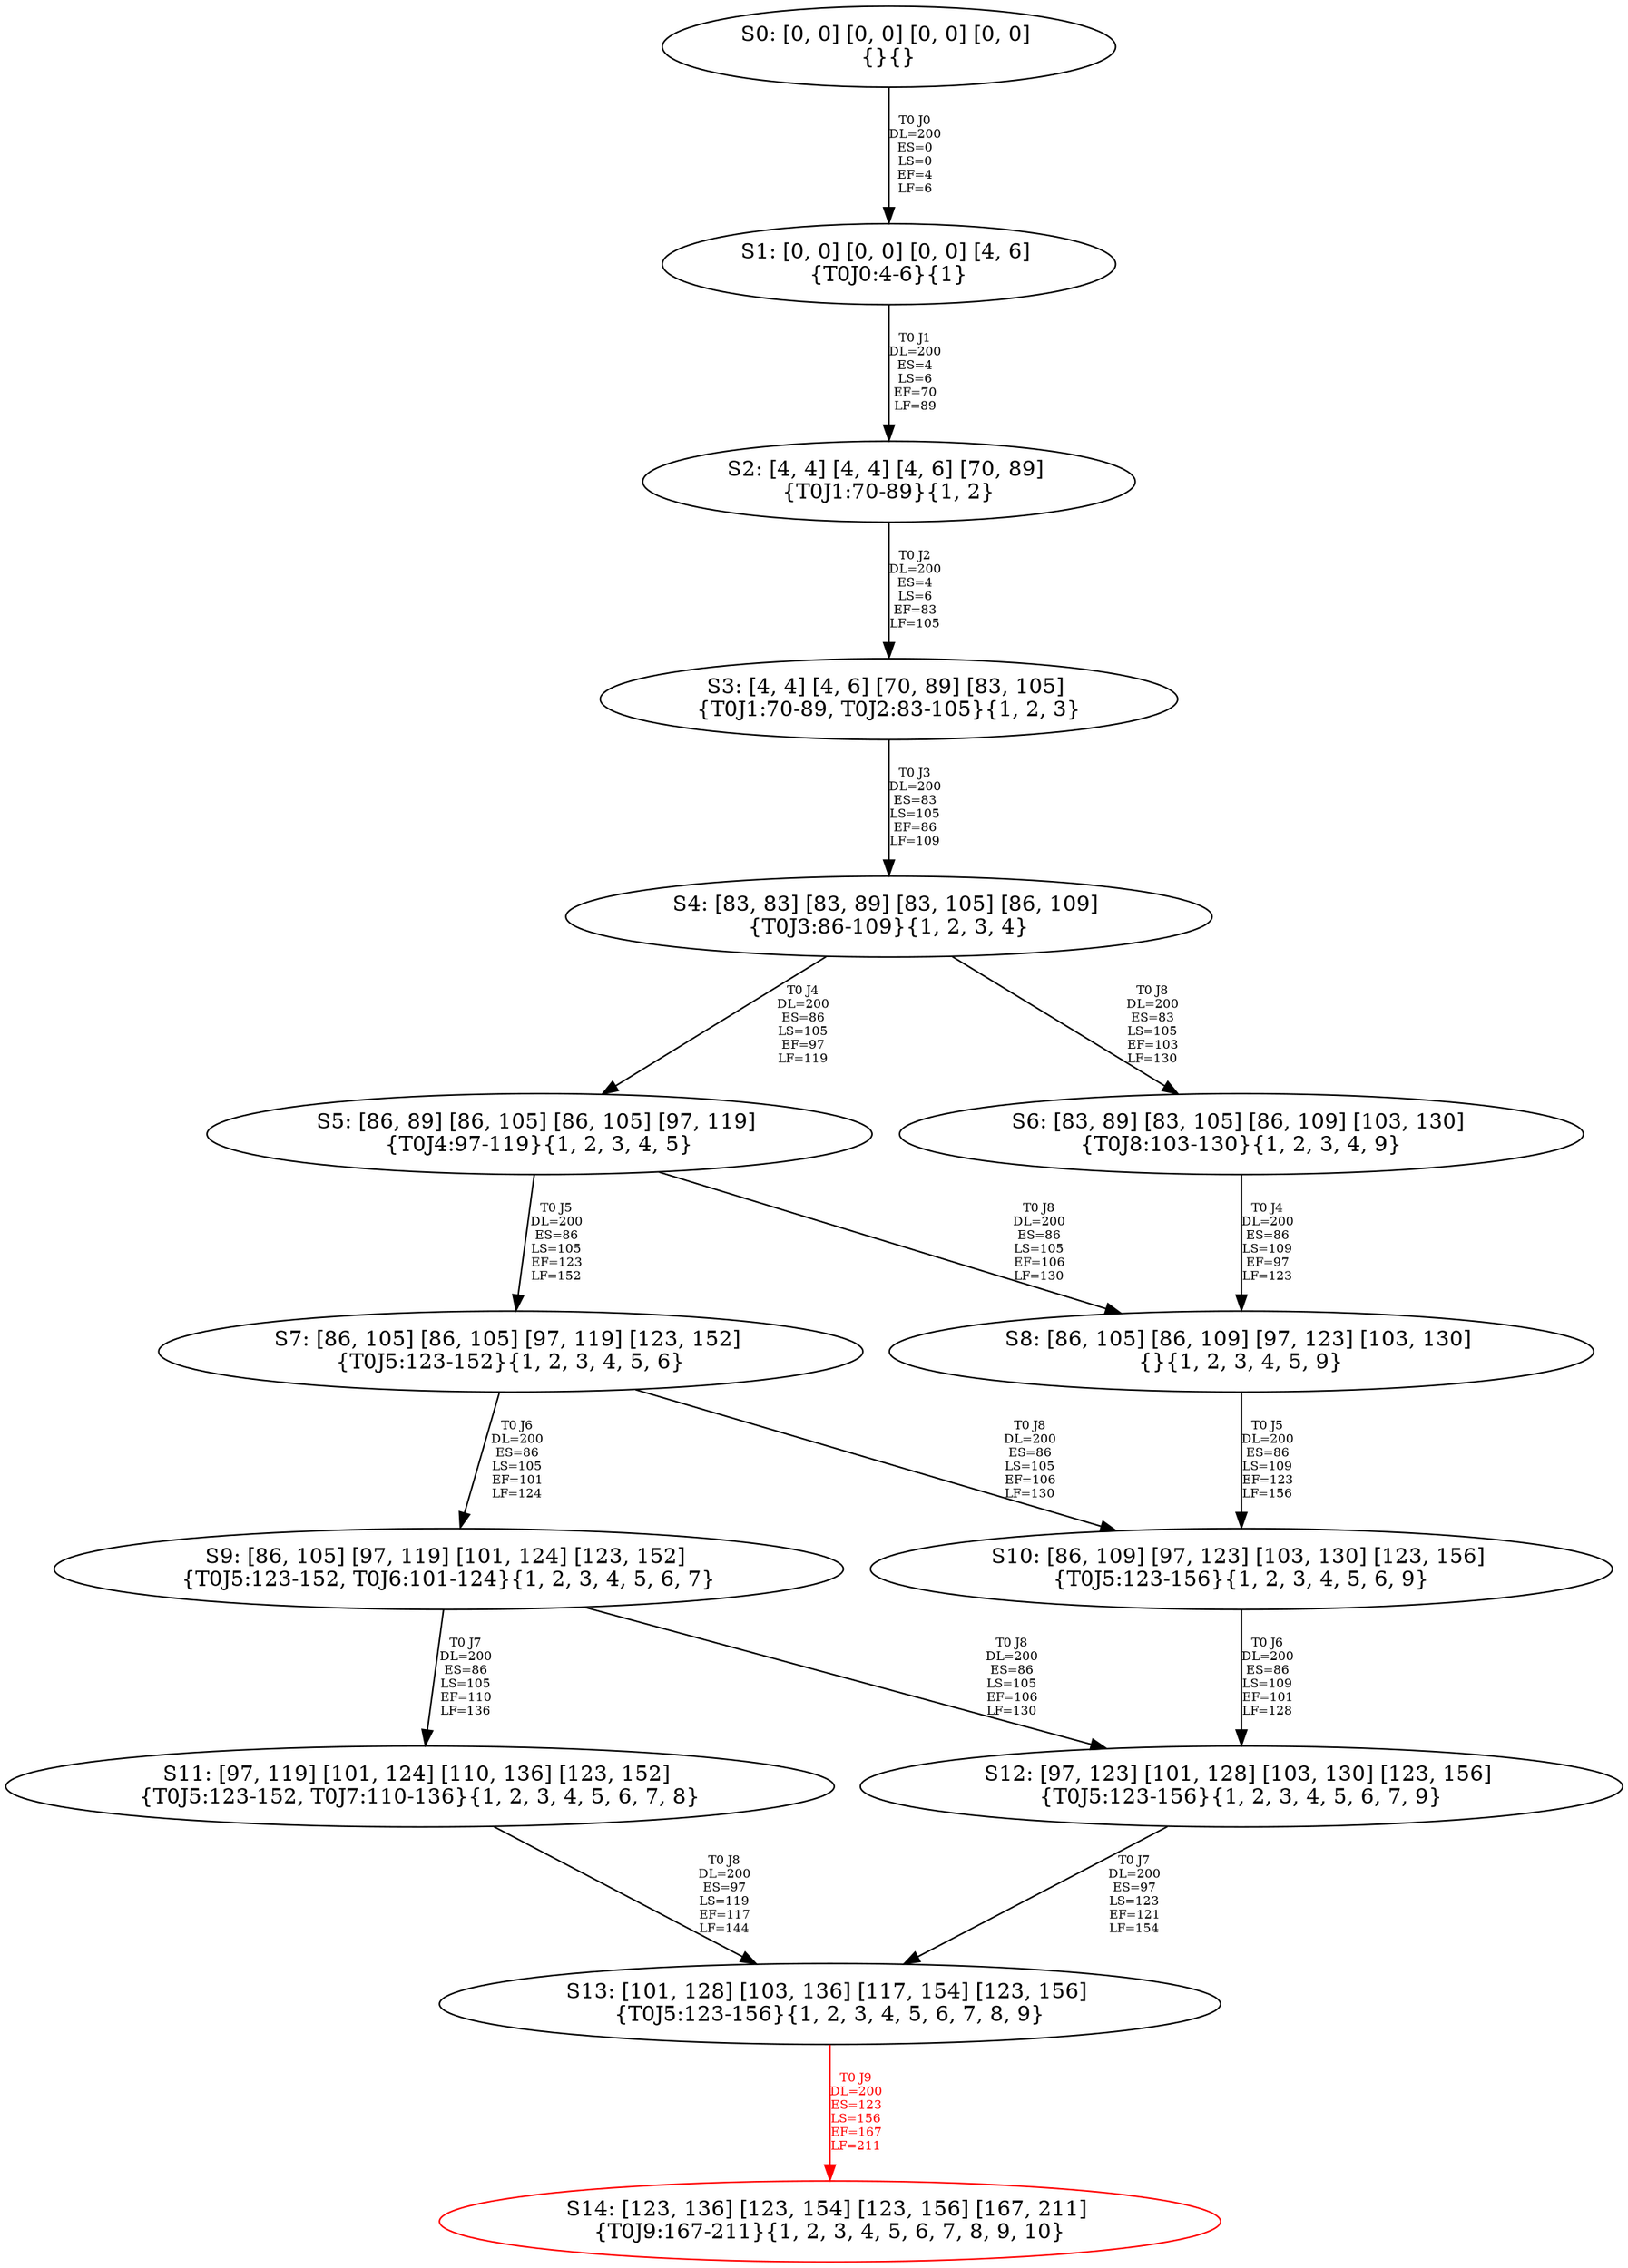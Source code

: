 digraph {
	S0[label="S0: [0, 0] [0, 0] [0, 0] [0, 0] \n{}{}"];
	S1[label="S1: [0, 0] [0, 0] [0, 0] [4, 6] \n{T0J0:4-6}{1}"];
	S2[label="S2: [4, 4] [4, 4] [4, 6] [70, 89] \n{T0J1:70-89}{1, 2}"];
	S3[label="S3: [4, 4] [4, 6] [70, 89] [83, 105] \n{T0J1:70-89, T0J2:83-105}{1, 2, 3}"];
	S4[label="S4: [83, 83] [83, 89] [83, 105] [86, 109] \n{T0J3:86-109}{1, 2, 3, 4}"];
	S5[label="S5: [86, 89] [86, 105] [86, 105] [97, 119] \n{T0J4:97-119}{1, 2, 3, 4, 5}"];
	S6[label="S6: [83, 89] [83, 105] [86, 109] [103, 130] \n{T0J8:103-130}{1, 2, 3, 4, 9}"];
	S7[label="S7: [86, 105] [86, 105] [97, 119] [123, 152] \n{T0J5:123-152}{1, 2, 3, 4, 5, 6}"];
	S8[label="S8: [86, 105] [86, 109] [97, 123] [103, 130] \n{}{1, 2, 3, 4, 5, 9}"];
	S9[label="S9: [86, 105] [97, 119] [101, 124] [123, 152] \n{T0J5:123-152, T0J6:101-124}{1, 2, 3, 4, 5, 6, 7}"];
	S10[label="S10: [86, 109] [97, 123] [103, 130] [123, 156] \n{T0J5:123-156}{1, 2, 3, 4, 5, 6, 9}"];
	S11[label="S11: [97, 119] [101, 124] [110, 136] [123, 152] \n{T0J5:123-152, T0J7:110-136}{1, 2, 3, 4, 5, 6, 7, 8}"];
	S12[label="S12: [97, 123] [101, 128] [103, 130] [123, 156] \n{T0J5:123-156}{1, 2, 3, 4, 5, 6, 7, 9}"];
	S13[label="S13: [101, 128] [103, 136] [117, 154] [123, 156] \n{T0J5:123-156}{1, 2, 3, 4, 5, 6, 7, 8, 9}"];
	S14[label="S14: [123, 136] [123, 154] [123, 156] [167, 211] \n{T0J9:167-211}{1, 2, 3, 4, 5, 6, 7, 8, 9, 10}"];
	S0 -> S1[label="T0 J0\nDL=200\nES=0\nLS=0\nEF=4\nLF=6",fontsize=8];
	S1 -> S2[label="T0 J1\nDL=200\nES=4\nLS=6\nEF=70\nLF=89",fontsize=8];
	S2 -> S3[label="T0 J2\nDL=200\nES=4\nLS=6\nEF=83\nLF=105",fontsize=8];
	S3 -> S4[label="T0 J3\nDL=200\nES=83\nLS=105\nEF=86\nLF=109",fontsize=8];
	S4 -> S5[label="T0 J4\nDL=200\nES=86\nLS=105\nEF=97\nLF=119",fontsize=8];
	S4 -> S6[label="T0 J8\nDL=200\nES=83\nLS=105\nEF=103\nLF=130",fontsize=8];
	S5 -> S7[label="T0 J5\nDL=200\nES=86\nLS=105\nEF=123\nLF=152",fontsize=8];
	S5 -> S8[label="T0 J8\nDL=200\nES=86\nLS=105\nEF=106\nLF=130",fontsize=8];
	S6 -> S8[label="T0 J4\nDL=200\nES=86\nLS=109\nEF=97\nLF=123",fontsize=8];
	S7 -> S9[label="T0 J6\nDL=200\nES=86\nLS=105\nEF=101\nLF=124",fontsize=8];
	S7 -> S10[label="T0 J8\nDL=200\nES=86\nLS=105\nEF=106\nLF=130",fontsize=8];
	S8 -> S10[label="T0 J5\nDL=200\nES=86\nLS=109\nEF=123\nLF=156",fontsize=8];
	S9 -> S11[label="T0 J7\nDL=200\nES=86\nLS=105\nEF=110\nLF=136",fontsize=8];
	S9 -> S12[label="T0 J8\nDL=200\nES=86\nLS=105\nEF=106\nLF=130",fontsize=8];
	S10 -> S12[label="T0 J6\nDL=200\nES=86\nLS=109\nEF=101\nLF=128",fontsize=8];
	S11 -> S13[label="T0 J8\nDL=200\nES=97\nLS=119\nEF=117\nLF=144",fontsize=8];
	S12 -> S13[label="T0 J7\nDL=200\nES=97\nLS=123\nEF=121\nLF=154",fontsize=8];
	S13 -> S14[label="T0 J9\nDL=200\nES=123\nLS=156\nEF=167\nLF=211",color=Red,fontcolor=Red,fontsize=8];
S14[color=Red];
}
